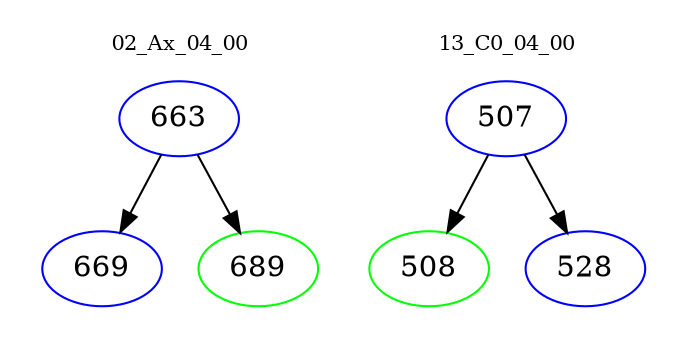 digraph{
subgraph cluster_0 {
color = white
label = "02_Ax_04_00";
fontsize=10;
T0_663 [label="663", color="blue"]
T0_663 -> T0_669 [color="black"]
T0_669 [label="669", color="blue"]
T0_663 -> T0_689 [color="black"]
T0_689 [label="689", color="green"]
}
subgraph cluster_1 {
color = white
label = "13_C0_04_00";
fontsize=10;
T1_507 [label="507", color="blue"]
T1_507 -> T1_508 [color="black"]
T1_508 [label="508", color="green"]
T1_507 -> T1_528 [color="black"]
T1_528 [label="528", color="blue"]
}
}
